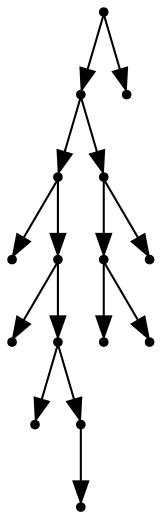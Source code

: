 digraph {
  15 [shape=point];
  13 [shape=point];
  7 [shape=point];
  0 [shape=point];
  6 [shape=point];
  1 [shape=point];
  5 [shape=point];
  2 [shape=point];
  4 [shape=point];
  3 [shape=point];
  12 [shape=point];
  10 [shape=point];
  8 [shape=point];
  9 [shape=point];
  11 [shape=point];
  14 [shape=point];
15 -> 13;
13 -> 7;
7 -> 0;
7 -> 6;
6 -> 1;
6 -> 5;
5 -> 2;
5 -> 4;
4 -> 3;
13 -> 12;
12 -> 10;
10 -> 8;
10 -> 9;
12 -> 11;
15 -> 14;
}
